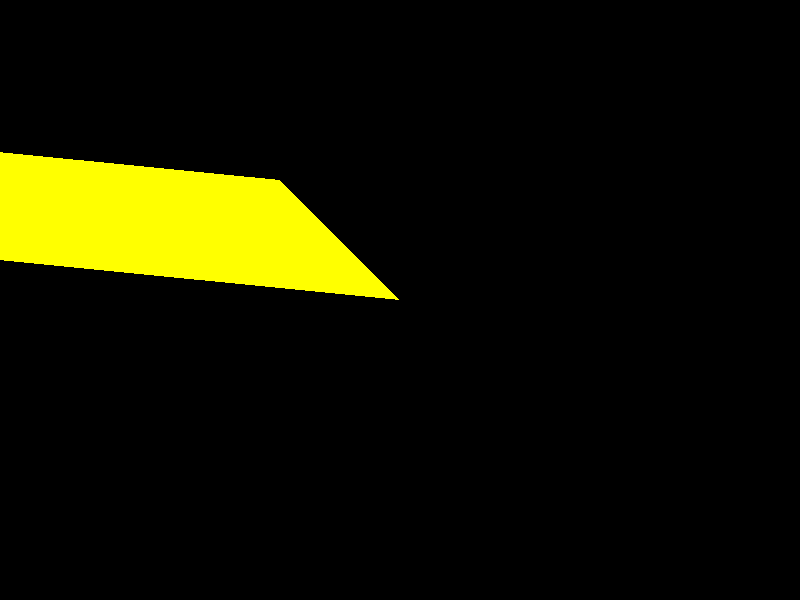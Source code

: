 camera
{
	location <0,0,0> // la position de l'observateur
	look_at <1000,0,0>  // le point de vue
}

light_source { <0,0,0>
		color rgb<1,1,1>
}

//cylinder_42 { <2500,0,0>, <0,1,1>, 100 // coord, direction, rayon
//         pigment { color rgb <1,0.6,0> }
//}

//plane { <-1,0,0>,6000 // coord centre et rayon
//         pigment { color rgb <1,0,0> }
//}

triangle { <100,0,0>, <500, 100, 100>, <1, 50, 500> // coord, u, v
		 pigment { color rgb <1,1,0> }
}

//sphere { <500,0,0>, 200 // coord centre et rayon
//        pigment { color rgb <1,0.6,0> }
//}

//triangle { <0,1,0>, <1000, 150, 300>, <0, -20, 40> // coord, u, v
//		 pigment { color rgb <0,0,1> }
//}

//c'est faux c'est de la merde.